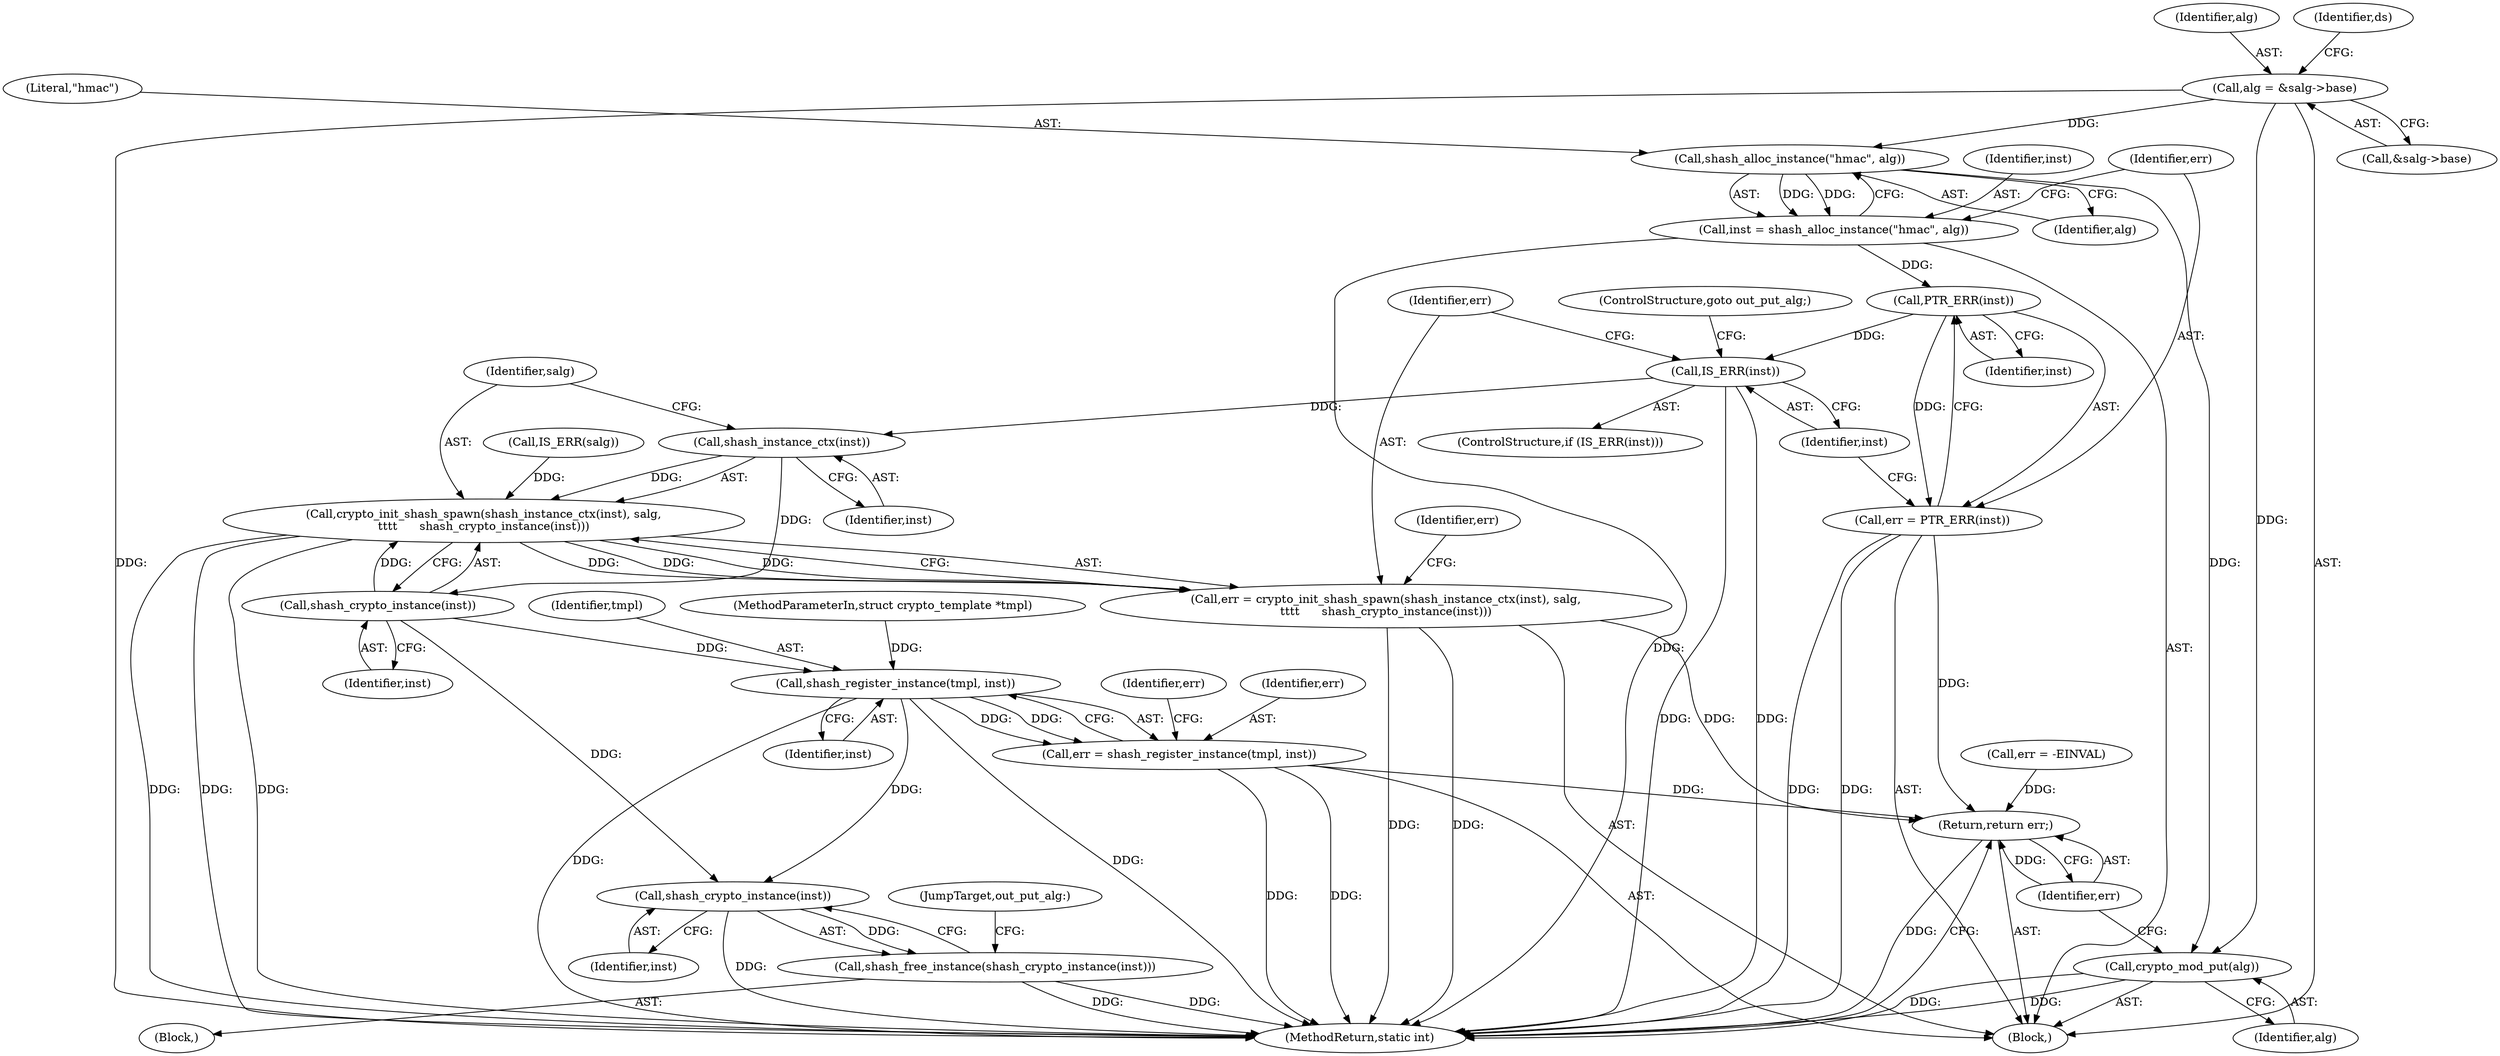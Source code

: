 digraph "1_linux_af3ff8045bbf3e32f1a448542e73abb4c8ceb6f1@pointer" {
"1000147" [label="(Call,alg = &salg->base)"];
"1000168" [label="(Call,shash_alloc_instance(\"hmac\", alg))"];
"1000166" [label="(Call,inst = shash_alloc_instance(\"hmac\", alg))"];
"1000173" [label="(Call,PTR_ERR(inst))"];
"1000171" [label="(Call,err = PTR_ERR(inst))"];
"1000344" [label="(Return,return err;)"];
"1000176" [label="(Call,IS_ERR(inst))"];
"1000182" [label="(Call,shash_instance_ctx(inst))"];
"1000181" [label="(Call,crypto_init_shash_spawn(shash_instance_ctx(inst), salg,\n\t\t\t\t      shash_crypto_instance(inst)))"];
"1000179" [label="(Call,err = crypto_init_shash_spawn(shash_instance_ctx(inst), salg,\n\t\t\t\t      shash_crypto_instance(inst)))"];
"1000185" [label="(Call,shash_crypto_instance(inst))"];
"1000331" [label="(Call,shash_register_instance(tmpl, inst))"];
"1000329" [label="(Call,err = shash_register_instance(tmpl, inst))"];
"1000339" [label="(Call,shash_crypto_instance(inst))"];
"1000338" [label="(Call,shash_free_instance(shash_crypto_instance(inst)))"];
"1000342" [label="(Call,crypto_mod_put(alg))"];
"1000339" [label="(Call,shash_crypto_instance(inst))"];
"1000172" [label="(Identifier,err)"];
"1000333" [label="(Identifier,inst)"];
"1000344" [label="(Return,return err;)"];
"1000332" [label="(Identifier,tmpl)"];
"1000185" [label="(Call,shash_crypto_instance(inst))"];
"1000183" [label="(Identifier,inst)"];
"1000186" [label="(Identifier,inst)"];
"1000335" [label="(Identifier,err)"];
"1000340" [label="(Identifier,inst)"];
"1000329" [label="(Call,err = shash_register_instance(tmpl, inst))"];
"1000170" [label="(Identifier,alg)"];
"1000330" [label="(Identifier,err)"];
"1000342" [label="(Call,crypto_mod_put(alg))"];
"1000175" [label="(ControlStructure,if (IS_ERR(inst)))"];
"1000338" [label="(Call,shash_free_instance(shash_crypto_instance(inst)))"];
"1000168" [label="(Call,shash_alloc_instance(\"hmac\", alg))"];
"1000176" [label="(Call,IS_ERR(inst))"];
"1000177" [label="(Identifier,inst)"];
"1000166" [label="(Call,inst = shash_alloc_instance(\"hmac\", alg))"];
"1000346" [label="(MethodReturn,static int)"];
"1000147" [label="(Call,alg = &salg->base)"];
"1000181" [label="(Call,crypto_init_shash_spawn(shash_instance_ctx(inst), salg,\n\t\t\t\t      shash_crypto_instance(inst)))"];
"1000331" [label="(Call,shash_register_instance(tmpl, inst))"];
"1000180" [label="(Identifier,err)"];
"1000148" [label="(Identifier,alg)"];
"1000167" [label="(Identifier,inst)"];
"1000184" [label="(Identifier,salg)"];
"1000343" [label="(Identifier,alg)"];
"1000178" [label="(ControlStructure,goto out_put_alg;)"];
"1000174" [label="(Identifier,inst)"];
"1000128" [label="(Call,IS_ERR(salg))"];
"1000188" [label="(Identifier,err)"];
"1000341" [label="(JumpTarget,out_put_alg:)"];
"1000169" [label="(Literal,\"hmac\")"];
"1000171" [label="(Call,err = PTR_ERR(inst))"];
"1000103" [label="(Block,)"];
"1000101" [label="(MethodParameterIn,struct crypto_template *tmpl)"];
"1000173" [label="(Call,PTR_ERR(inst))"];
"1000156" [label="(Identifier,ds)"];
"1000149" [label="(Call,&salg->base)"];
"1000179" [label="(Call,err = crypto_init_shash_spawn(shash_instance_ctx(inst), salg,\n\t\t\t\t      shash_crypto_instance(inst)))"];
"1000133" [label="(Call,err = -EINVAL)"];
"1000345" [label="(Identifier,err)"];
"1000336" [label="(Block,)"];
"1000182" [label="(Call,shash_instance_ctx(inst))"];
"1000147" -> "1000103"  [label="AST: "];
"1000147" -> "1000149"  [label="CFG: "];
"1000148" -> "1000147"  [label="AST: "];
"1000149" -> "1000147"  [label="AST: "];
"1000156" -> "1000147"  [label="CFG: "];
"1000147" -> "1000346"  [label="DDG: "];
"1000147" -> "1000168"  [label="DDG: "];
"1000147" -> "1000342"  [label="DDG: "];
"1000168" -> "1000166"  [label="AST: "];
"1000168" -> "1000170"  [label="CFG: "];
"1000169" -> "1000168"  [label="AST: "];
"1000170" -> "1000168"  [label="AST: "];
"1000166" -> "1000168"  [label="CFG: "];
"1000168" -> "1000166"  [label="DDG: "];
"1000168" -> "1000166"  [label="DDG: "];
"1000168" -> "1000342"  [label="DDG: "];
"1000166" -> "1000103"  [label="AST: "];
"1000167" -> "1000166"  [label="AST: "];
"1000172" -> "1000166"  [label="CFG: "];
"1000166" -> "1000346"  [label="DDG: "];
"1000166" -> "1000173"  [label="DDG: "];
"1000173" -> "1000171"  [label="AST: "];
"1000173" -> "1000174"  [label="CFG: "];
"1000174" -> "1000173"  [label="AST: "];
"1000171" -> "1000173"  [label="CFG: "];
"1000173" -> "1000171"  [label="DDG: "];
"1000173" -> "1000176"  [label="DDG: "];
"1000171" -> "1000103"  [label="AST: "];
"1000172" -> "1000171"  [label="AST: "];
"1000177" -> "1000171"  [label="CFG: "];
"1000171" -> "1000346"  [label="DDG: "];
"1000171" -> "1000346"  [label="DDG: "];
"1000171" -> "1000344"  [label="DDG: "];
"1000344" -> "1000103"  [label="AST: "];
"1000344" -> "1000345"  [label="CFG: "];
"1000345" -> "1000344"  [label="AST: "];
"1000346" -> "1000344"  [label="CFG: "];
"1000344" -> "1000346"  [label="DDG: "];
"1000345" -> "1000344"  [label="DDG: "];
"1000133" -> "1000344"  [label="DDG: "];
"1000179" -> "1000344"  [label="DDG: "];
"1000329" -> "1000344"  [label="DDG: "];
"1000176" -> "1000175"  [label="AST: "];
"1000176" -> "1000177"  [label="CFG: "];
"1000177" -> "1000176"  [label="AST: "];
"1000178" -> "1000176"  [label="CFG: "];
"1000180" -> "1000176"  [label="CFG: "];
"1000176" -> "1000346"  [label="DDG: "];
"1000176" -> "1000346"  [label="DDG: "];
"1000176" -> "1000182"  [label="DDG: "];
"1000182" -> "1000181"  [label="AST: "];
"1000182" -> "1000183"  [label="CFG: "];
"1000183" -> "1000182"  [label="AST: "];
"1000184" -> "1000182"  [label="CFG: "];
"1000182" -> "1000181"  [label="DDG: "];
"1000182" -> "1000185"  [label="DDG: "];
"1000181" -> "1000179"  [label="AST: "];
"1000181" -> "1000185"  [label="CFG: "];
"1000184" -> "1000181"  [label="AST: "];
"1000185" -> "1000181"  [label="AST: "];
"1000179" -> "1000181"  [label="CFG: "];
"1000181" -> "1000346"  [label="DDG: "];
"1000181" -> "1000346"  [label="DDG: "];
"1000181" -> "1000346"  [label="DDG: "];
"1000181" -> "1000179"  [label="DDG: "];
"1000181" -> "1000179"  [label="DDG: "];
"1000181" -> "1000179"  [label="DDG: "];
"1000128" -> "1000181"  [label="DDG: "];
"1000185" -> "1000181"  [label="DDG: "];
"1000179" -> "1000103"  [label="AST: "];
"1000180" -> "1000179"  [label="AST: "];
"1000188" -> "1000179"  [label="CFG: "];
"1000179" -> "1000346"  [label="DDG: "];
"1000179" -> "1000346"  [label="DDG: "];
"1000185" -> "1000186"  [label="CFG: "];
"1000186" -> "1000185"  [label="AST: "];
"1000185" -> "1000331"  [label="DDG: "];
"1000185" -> "1000339"  [label="DDG: "];
"1000331" -> "1000329"  [label="AST: "];
"1000331" -> "1000333"  [label="CFG: "];
"1000332" -> "1000331"  [label="AST: "];
"1000333" -> "1000331"  [label="AST: "];
"1000329" -> "1000331"  [label="CFG: "];
"1000331" -> "1000346"  [label="DDG: "];
"1000331" -> "1000346"  [label="DDG: "];
"1000331" -> "1000329"  [label="DDG: "];
"1000331" -> "1000329"  [label="DDG: "];
"1000101" -> "1000331"  [label="DDG: "];
"1000331" -> "1000339"  [label="DDG: "];
"1000329" -> "1000103"  [label="AST: "];
"1000330" -> "1000329"  [label="AST: "];
"1000335" -> "1000329"  [label="CFG: "];
"1000329" -> "1000346"  [label="DDG: "];
"1000329" -> "1000346"  [label="DDG: "];
"1000339" -> "1000338"  [label="AST: "];
"1000339" -> "1000340"  [label="CFG: "];
"1000340" -> "1000339"  [label="AST: "];
"1000338" -> "1000339"  [label="CFG: "];
"1000339" -> "1000346"  [label="DDG: "];
"1000339" -> "1000338"  [label="DDG: "];
"1000338" -> "1000336"  [label="AST: "];
"1000341" -> "1000338"  [label="CFG: "];
"1000338" -> "1000346"  [label="DDG: "];
"1000338" -> "1000346"  [label="DDG: "];
"1000342" -> "1000103"  [label="AST: "];
"1000342" -> "1000343"  [label="CFG: "];
"1000343" -> "1000342"  [label="AST: "];
"1000345" -> "1000342"  [label="CFG: "];
"1000342" -> "1000346"  [label="DDG: "];
"1000342" -> "1000346"  [label="DDG: "];
}
